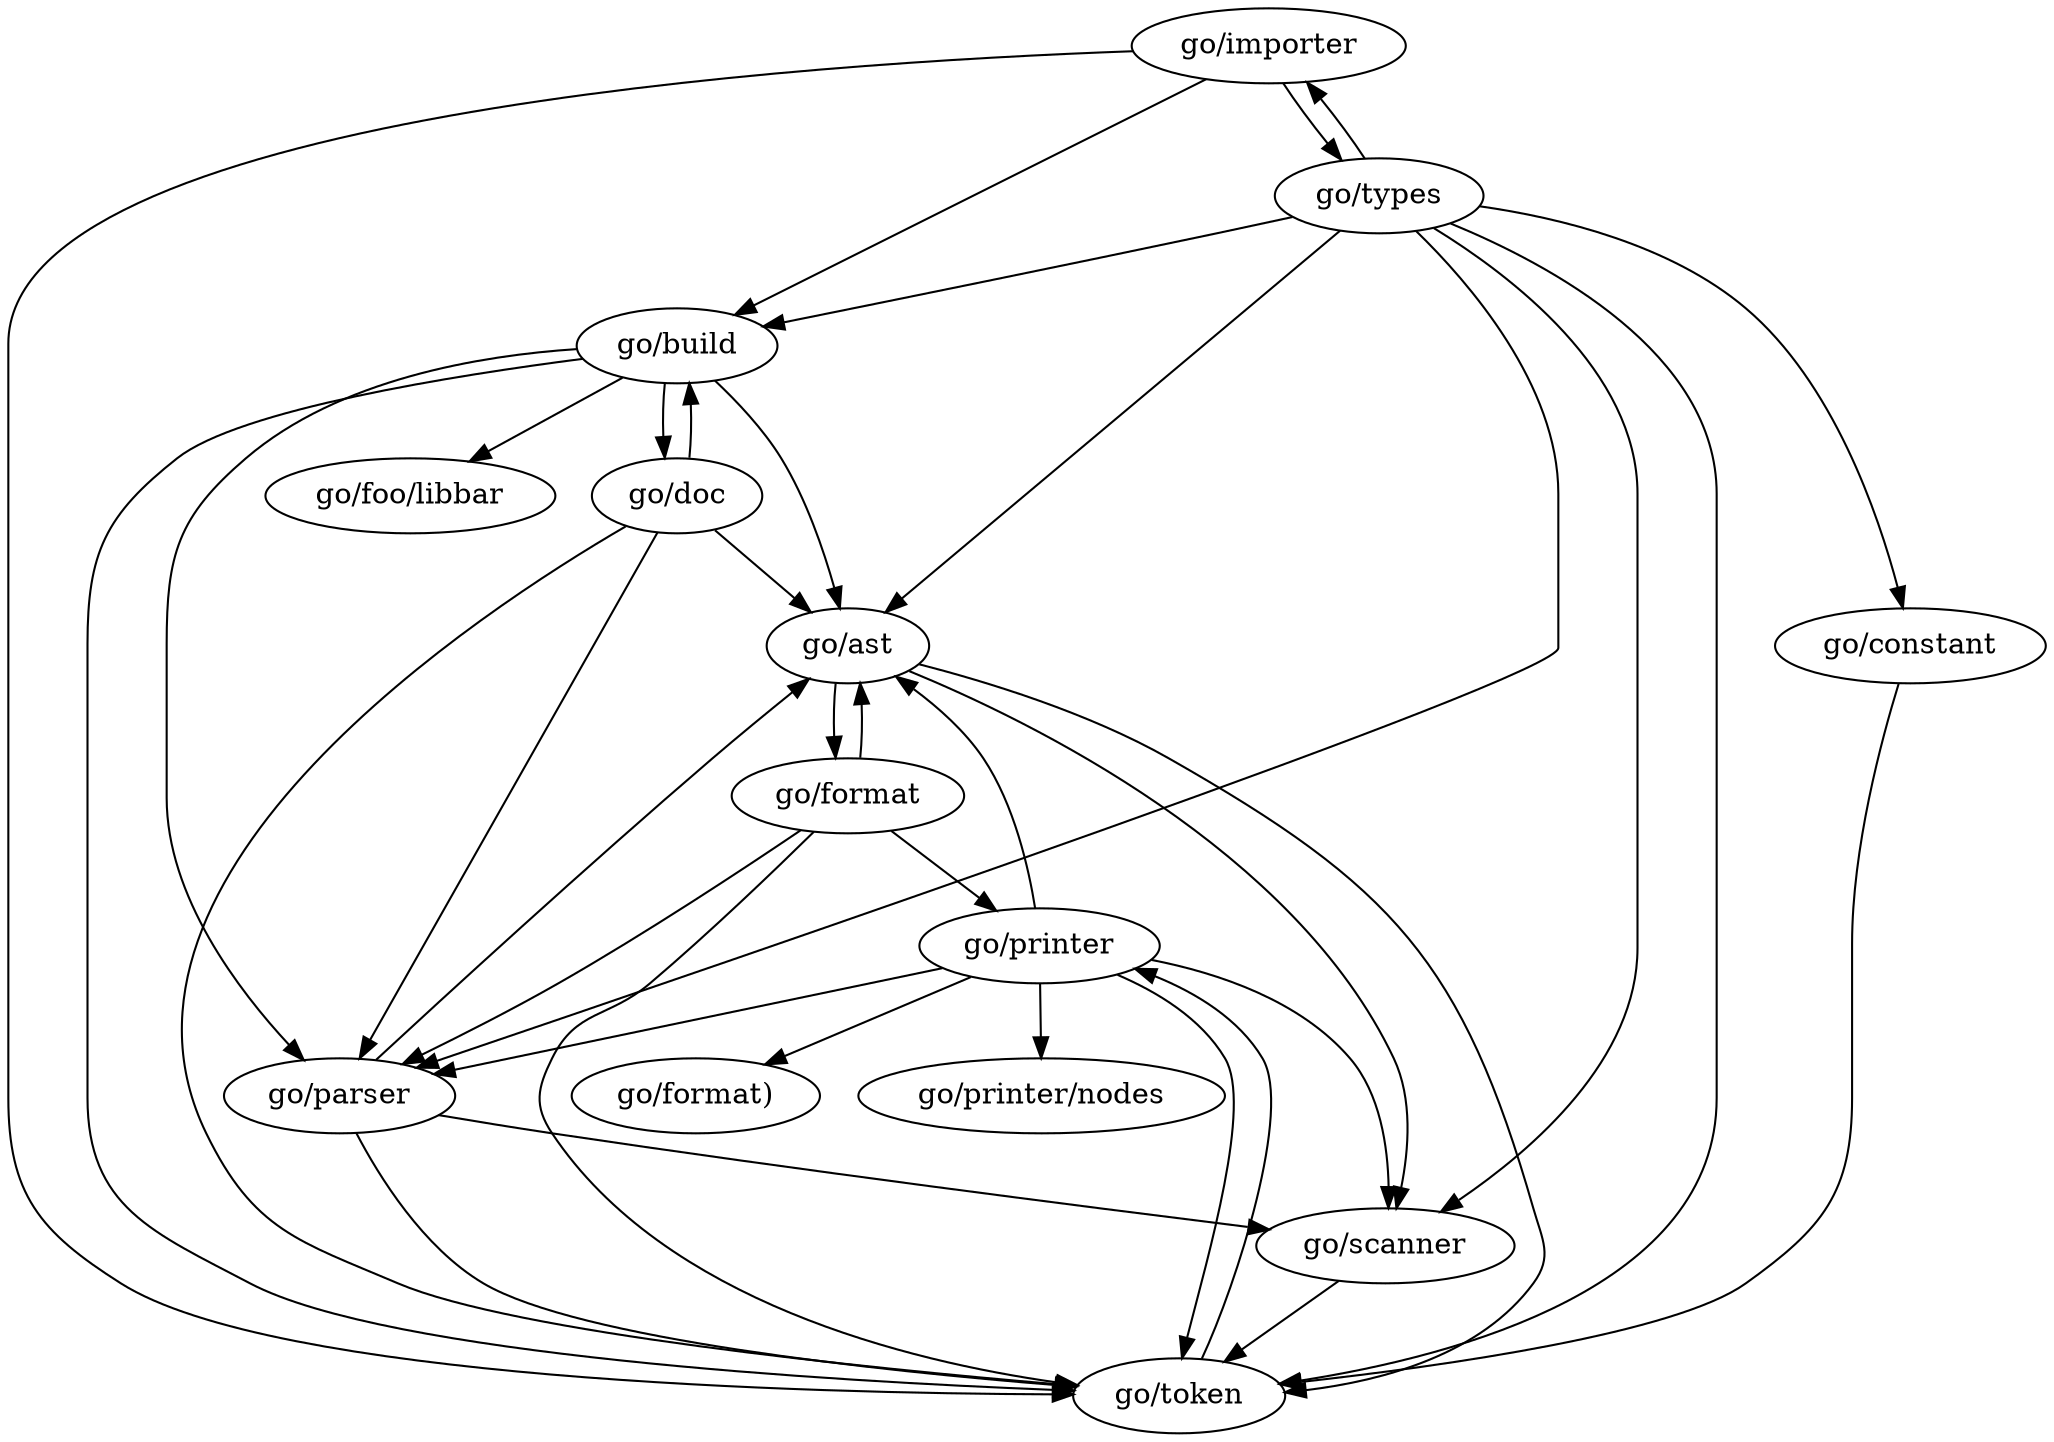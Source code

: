 digraph g {
  g1 [label="go/ast"]
  g2 [label="go/format"]
  g3 [label="go/scanner"]
  g4 [label="go/token"]
  g5 [label="go/build"]
  g6 [label="go/doc"]
  g7 [label="go/foo/libbar"]
  g8 [label="go/parser"]
  g9 [label="go/constant"]
  g10 [label="go/printer"]
  g11 [label="go/importer"]
  g12 [label="go/types"]
  g13 [label="go/format)"]
  g14 [label="go/printer/nodes"]
  g1 -> g2
  g1 -> g3
  g1 -> g4
  g5 -> g1
  g5 -> g6
  g5 -> g7
  g5 -> g8
  g5 -> g4
  g9 -> g4
  g6 -> g1
  g6 -> g5
  g6 -> g8
  g6 -> g4
  g2 -> g1
  g2 -> g8
  g2 -> g10
  g2 -> g4
  g11 -> g5
  g11 -> g4
  g11 -> g12
  g8 -> g1
  g8 -> g3
  g8 -> g4
  g10 -> g1
  g10 -> g13
  g10 -> g8
  g10 -> g14
  g10 -> g3
  g10 -> g4
  g3 -> g4
  g4 -> g10
  g12 -> g1
  g12 -> g5
  g12 -> g9
  g12 -> g11
  g12 -> g8
  g12 -> g3
  g12 -> g4
}
